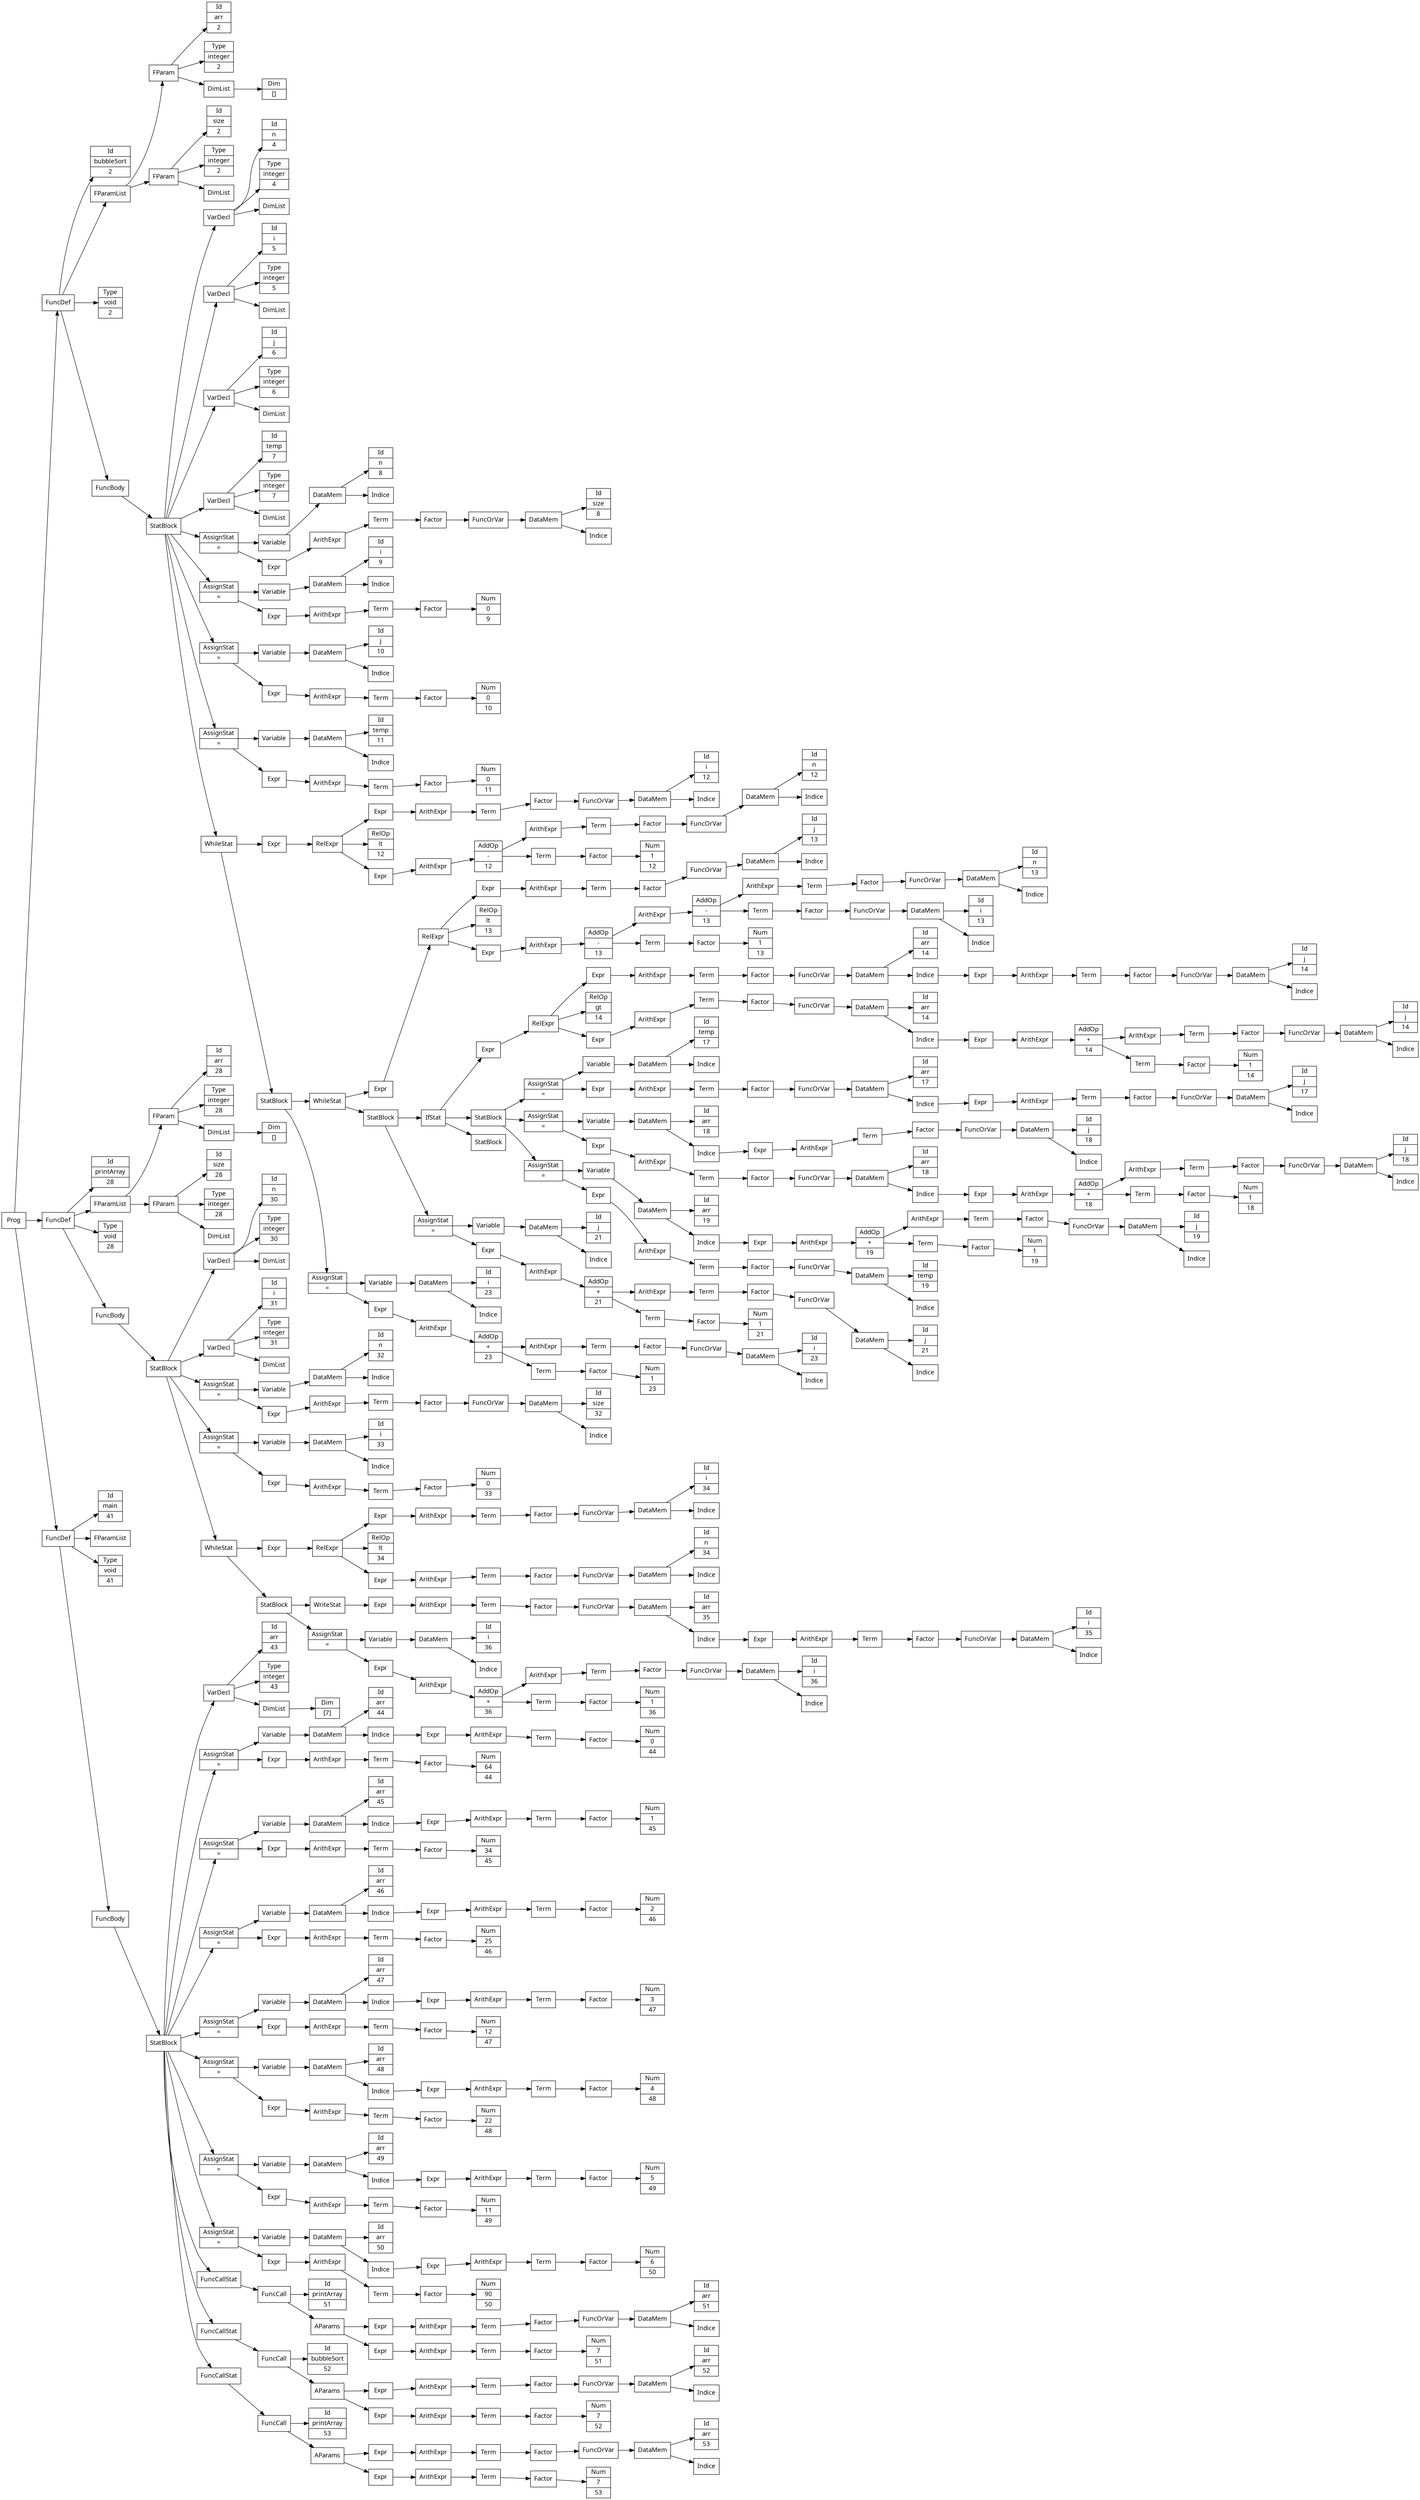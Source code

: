 digraph AST {
node [shape=record];
node [fontname=Sans];charset="UTF-8" splines=true splines=spline rankdir =LR
566 -> 293 -> 0;
0[label="Id | bubbleSort | 2"]
293 -> 10 -> 5 -> 1;
1[label="Id | arr | 2"]
5 -> 2;
2[label="Type | integer | 2"]
5 -> 4 -> 3;
3[label="Dim | []"]
4[label="DimList"];
5[label="FParam"];
10 -> 9 -> 6;
6[label="Id | size | 2"]
9 -> 7;
7[label="Type | integer | 2"]
9 -> 8;
8[label="DimList"]
9[label="FParam"];
10[label="FParamList"];
293 -> 11;
11[label="Type | void | 2"]
293 -> 292 -> 291 -> 15 -> 12;
12[label="Id | n | 4"]
15 -> 13;
13[label="Type | integer | 4"]
15 -> 14;
14[label="DimList"]
15[label="VarDecl"];
291 -> 19 -> 16;
16[label="Id | i | 5"]
19 -> 17;
17[label="Type | integer | 5"]
19 -> 18;
18[label="DimList"]
19[label="VarDecl"];
291 -> 23 -> 20;
20[label="Id | j | 6"]
23 -> 21;
21[label="Type | integer | 6"]
23 -> 22;
22[label="DimList"]
23[label="VarDecl"];
291 -> 27 -> 24;
24[label="Id | temp | 7"]
27 -> 25;
25[label="Type | integer | 7"]
27 -> 26;
26[label="DimList"]
27[label="VarDecl"];
291 -> 40 -> 31 -> 30 -> 28;
28[label="Id | n | 8"]
30 -> 29;
29[label="Indice"]
30[label="DataMem"];
31[label="Variable"];
40 -> 39 -> 38 -> 37 -> 36 -> 35 -> 34 -> 32;
32[label="Id | size | 8"]
34 -> 33;
33[label="Indice"]
34[label="DataMem"];
35[label="FuncOrVar"];
36[label="Factor"];
37[label="Term"];
38[label="ArithExpr"];
39[label="Expr"];
40[label="AssignStat | ="];
291 -> 50 -> 44 -> 43 -> 41;
41[label="Id | i | 9"]
43 -> 42;
42[label="Indice"]
43[label="DataMem"];
44[label="Variable"];
50 -> 49 -> 48 -> 47 -> 46 -> 45;
45[label="Num | 0 | 9"]
46[label="Factor"];
47[label="Term"];
48[label="ArithExpr"];
49[label="Expr"];
50[label="AssignStat | ="];
291 -> 60 -> 54 -> 53 -> 51;
51[label="Id | j | 10"]
53 -> 52;
52[label="Indice"]
53[label="DataMem"];
54[label="Variable"];
60 -> 59 -> 58 -> 57 -> 56 -> 55;
55[label="Num | 0 | 10"]
56[label="Factor"];
57[label="Term"];
58[label="ArithExpr"];
59[label="Expr"];
60[label="AssignStat | ="];
291 -> 70 -> 64 -> 63 -> 61;
61[label="Id | temp | 11"]
63 -> 62;
62[label="Indice"]
63[label="DataMem"];
64[label="Variable"];
70 -> 69 -> 68 -> 67 -> 66 -> 65;
65[label="Num | 0 | 11"]
66[label="Factor"];
67[label="Term"];
68[label="ArithExpr"];
69[label="Expr"];
70[label="AssignStat | ="];
291 -> 290 -> 94 -> 93 -> 78 -> 77 -> 76 -> 75 -> 74 -> 73 -> 71;
71[label="Id | i | 12"]
73 -> 72;
72[label="Indice"]
73[label="DataMem"];
74[label="FuncOrVar"];
75[label="Factor"];
76[label="Term"];
77[label="ArithExpr"];
78[label="Expr"];
93 -> 79;
79[label="RelOp | lt | 12"]
93 -> 92 -> 91 -> 87 -> 86 -> 85 -> 84 -> 83 -> 82 -> 80;
80[label="Id | n | 12"]
82 -> 81;
81[label="Indice"]
82[label="DataMem"];
83[label="FuncOrVar"];
84[label="Factor"];
85[label="Term"];
86[label="ArithExpr"];
87 -> 90 -> 89 -> 88;
88[label="Num | 1 | 12"]
89[label="Factor"];
90[label="Term"];
87[label="AddOp | - | 12"];
91[label="ArithExpr"];
92[label="Expr"];
93[label="RelExpr"];
94[label="Expr"];
290 -> 289 -> 270 -> 126 -> 125 -> 102 -> 101 -> 100 -> 99 -> 98 -> 97 -> 95;
95[label="Id | j | 13"]
97 -> 96;
96[label="Indice"]
97[label="DataMem"];
98[label="FuncOrVar"];
99[label="Factor"];
100[label="Term"];
101[label="ArithExpr"];
102[label="Expr"];
125 -> 103;
103[label="RelOp | lt | 13"]
125 -> 124 -> 123 -> 119 -> 118 -> 111 -> 110 -> 109 -> 108 -> 107 -> 106 -> 104;
104[label="Id | n | 13"]
106 -> 105;
105[label="Indice"]
106[label="DataMem"];
107[label="FuncOrVar"];
108[label="Factor"];
109[label="Term"];
110[label="ArithExpr"];
111 -> 117 -> 116 -> 115 -> 114 -> 112;
112[label="Id | i | 13"]
114 -> 113;
113[label="Indice"]
114[label="DataMem"];
115[label="FuncOrVar"];
116[label="Factor"];
117[label="Term"];
111[label="AddOp | - | 13"];
118[label="ArithExpr"];
119 -> 122 -> 121 -> 120;
120[label="Num | 1 | 13"]
121[label="Factor"];
122[label="Term"];
119[label="AddOp | - | 13"];
123[label="ArithExpr"];
124[label="Expr"];
125[label="RelExpr"];
126[label="Expr"];
270 -> 269 -> 250 -> 166 -> 165 -> 142 -> 141 -> 140 -> 139 -> 138 -> 137 -> 127;
127[label="Id | arr | 14"]
137 -> 136 -> 135 -> 134 -> 133 -> 132 -> 131 -> 130 -> 128;
128[label="Id | j | 14"]
130 -> 129;
129[label="Indice"]
130[label="DataMem"];
131[label="FuncOrVar"];
132[label="Factor"];
133[label="Term"];
134[label="ArithExpr"];
135[label="Expr"];
136[label="Indice"];
137[label="DataMem"];
138[label="FuncOrVar"];
139[label="Factor"];
140[label="Term"];
141[label="ArithExpr"];
142[label="Expr"];
165 -> 143;
143[label="RelOp | gt | 14"]
165 -> 164 -> 163 -> 162 -> 161 -> 160 -> 159 -> 144;
144[label="Id | arr | 14"]
159 -> 158 -> 157 -> 156 -> 152 -> 151 -> 150 -> 149 -> 148 -> 147 -> 145;
145[label="Id | j | 14"]
147 -> 146;
146[label="Indice"]
147[label="DataMem"];
148[label="FuncOrVar"];
149[label="Factor"];
150[label="Term"];
151[label="ArithExpr"];
152 -> 155 -> 154 -> 153;
153[label="Num | 1 | 14"]
154[label="Factor"];
155[label="Term"];
152[label="AddOp | + | 14"];
156[label="ArithExpr"];
157[label="Expr"];
158[label="Indice"];
159[label="DataMem"];
160[label="FuncOrVar"];
161[label="Factor"];
162[label="Term"];
163[label="ArithExpr"];
164[label="Expr"];
165[label="RelExpr"];
166[label="Expr"];
250 -> 248 -> 187 -> 170 -> 169 -> 167;
167[label="Id | temp | 17"]
169 -> 168;
168[label="Indice"]
169[label="DataMem"];
170[label="Variable"];
187 -> 186 -> 185 -> 184 -> 183 -> 182 -> 181 -> 171;
171[label="Id | arr | 17"]
181 -> 180 -> 179 -> 178 -> 177 -> 176 -> 175 -> 174 -> 172;
172[label="Id | j | 17"]
174 -> 173;
173[label="Indice"]
174[label="DataMem"];
175[label="FuncOrVar"];
176[label="Factor"];
177[label="Term"];
178[label="ArithExpr"];
179[label="Expr"];
180[label="Indice"];
181[label="DataMem"];
182[label="FuncOrVar"];
183[label="Factor"];
184[label="Term"];
185[label="ArithExpr"];
186[label="Expr"];
187[label="AssignStat | ="];
248 -> 221 -> 199 -> 198 -> 188;
188[label="Id | arr | 18"]
198 -> 197 -> 196 -> 195 -> 194 -> 193 -> 192 -> 191 -> 189;
189[label="Id | j | 18"]
191 -> 190;
190[label="Indice"]
191[label="DataMem"];
192[label="FuncOrVar"];
193[label="Factor"];
194[label="Term"];
195[label="ArithExpr"];
196[label="Expr"];
197[label="Indice"];
198[label="DataMem"];
199[label="Variable"];
221 -> 220 -> 219 -> 218 -> 217 -> 216 -> 215 -> 200;
200[label="Id | arr | 18"]
215 -> 214 -> 213 -> 212 -> 208 -> 207 -> 206 -> 205 -> 204 -> 203 -> 201;
201[label="Id | j | 18"]
203 -> 202;
202[label="Indice"]
203[label="DataMem"];
204[label="FuncOrVar"];
205[label="Factor"];
206[label="Term"];
207[label="ArithExpr"];
208 -> 211 -> 210 -> 209;
209[label="Num | 1 | 18"]
210[label="Factor"];
211[label="Term"];
208[label="AddOp | + | 18"];
212[label="ArithExpr"];
213[label="Expr"];
214[label="Indice"];
215[label="DataMem"];
216[label="FuncOrVar"];
217[label="Factor"];
218[label="Term"];
219[label="ArithExpr"];
220[label="Expr"];
221[label="AssignStat | ="];
248 -> 247 -> 238 -> 237 -> 222;
222[label="Id | arr | 19"]
237 -> 236 -> 235 -> 234 -> 230 -> 229 -> 228 -> 227 -> 226 -> 225 -> 223;
223[label="Id | j | 19"]
225 -> 224;
224[label="Indice"]
225[label="DataMem"];
226[label="FuncOrVar"];
227[label="Factor"];
228[label="Term"];
229[label="ArithExpr"];
230 -> 233 -> 232 -> 231;
231[label="Num | 1 | 19"]
232[label="Factor"];
233[label="Term"];
230[label="AddOp | + | 19"];
234[label="ArithExpr"];
235[label="Expr"];
236[label="Indice"];
237[label="DataMem"];
238[label="Variable"];
247 -> 246 -> 245 -> 244 -> 243 -> 242 -> 241 -> 239;
239[label="Id | temp | 19"]
241 -> 240;
240[label="Indice"]
241[label="DataMem"];
242[label="FuncOrVar"];
243[label="Factor"];
244[label="Term"];
245[label="ArithExpr"];
246[label="Expr"];
247[label="AssignStat | ="];
248[label="StatBlock"];
250 -> 249;
249[label="StatBlock"]
250[label="IfStat"];
269 -> 268 -> 254 -> 253 -> 251;
251[label="Id | j | 21"]
253 -> 252;
252[label="Indice"]
253[label="DataMem"];
254[label="Variable"];
268 -> 267 -> 266 -> 262 -> 261 -> 260 -> 259 -> 258 -> 257 -> 255;
255[label="Id | j | 21"]
257 -> 256;
256[label="Indice"]
257[label="DataMem"];
258[label="FuncOrVar"];
259[label="Factor"];
260[label="Term"];
261[label="ArithExpr"];
262 -> 265 -> 264 -> 263;
263[label="Num | 1 | 21"]
264[label="Factor"];
265[label="Term"];
262[label="AddOp | + | 21"];
266[label="ArithExpr"];
267[label="Expr"];
268[label="AssignStat | ="];
269[label="StatBlock"];
270[label="WhileStat"];
289 -> 288 -> 274 -> 273 -> 271;
271[label="Id | i | 23"]
273 -> 272;
272[label="Indice"]
273[label="DataMem"];
274[label="Variable"];
288 -> 287 -> 286 -> 282 -> 281 -> 280 -> 279 -> 278 -> 277 -> 275;
275[label="Id | i | 23"]
277 -> 276;
276[label="Indice"]
277[label="DataMem"];
278[label="FuncOrVar"];
279[label="Factor"];
280[label="Term"];
281[label="ArithExpr"];
282 -> 285 -> 284 -> 283;
283[label="Num | 1 | 23"]
284[label="Factor"];
285[label="Term"];
282[label="AddOp | + | 23"];
286[label="ArithExpr"];
287[label="Expr"];
288[label="AssignStat | ="];
289[label="StatBlock"];
290[label="WhileStat"];
291[label="StatBlock"];
292[label="FuncBody"];
293[label="FuncDef"];
566 -> 395 -> 294;
294[label="Id | printArray | 28"]
395 -> 304 -> 299 -> 295;
295[label="Id | arr | 28"]
299 -> 296;
296[label="Type | integer | 28"]
299 -> 298 -> 297;
297[label="Dim | []"]
298[label="DimList"];
299[label="FParam"];
304 -> 303 -> 300;
300[label="Id | size | 28"]
303 -> 301;
301[label="Type | integer | 28"]
303 -> 302;
302[label="DimList"]
303[label="FParam"];
304[label="FParamList"];
395 -> 305;
305[label="Type | void | 28"]
395 -> 394 -> 393 -> 309 -> 306;
306[label="Id | n | 30"]
309 -> 307;
307[label="Type | integer | 30"]
309 -> 308;
308[label="DimList"]
309[label="VarDecl"];
393 -> 313 -> 310;
310[label="Id | i | 31"]
313 -> 311;
311[label="Type | integer | 31"]
313 -> 312;
312[label="DimList"]
313[label="VarDecl"];
393 -> 326 -> 317 -> 316 -> 314;
314[label="Id | n | 32"]
316 -> 315;
315[label="Indice"]
316[label="DataMem"];
317[label="Variable"];
326 -> 325 -> 324 -> 323 -> 322 -> 321 -> 320 -> 318;
318[label="Id | size | 32"]
320 -> 319;
319[label="Indice"]
320[label="DataMem"];
321[label="FuncOrVar"];
322[label="Factor"];
323[label="Term"];
324[label="ArithExpr"];
325[label="Expr"];
326[label="AssignStat | ="];
393 -> 336 -> 330 -> 329 -> 327;
327[label="Id | i | 33"]
329 -> 328;
328[label="Indice"]
329[label="DataMem"];
330[label="Variable"];
336 -> 335 -> 334 -> 333 -> 332 -> 331;
331[label="Num | 0 | 33"]
332[label="Factor"];
333[label="Term"];
334[label="ArithExpr"];
335[label="Expr"];
336[label="AssignStat | ="];
393 -> 392 -> 355 -> 354 -> 344 -> 343 -> 342 -> 341 -> 340 -> 339 -> 337;
337[label="Id | i | 34"]
339 -> 338;
338[label="Indice"]
339[label="DataMem"];
340[label="FuncOrVar"];
341[label="Factor"];
342[label="Term"];
343[label="ArithExpr"];
344[label="Expr"];
354 -> 345;
345[label="RelOp | lt | 34"]
354 -> 353 -> 352 -> 351 -> 350 -> 349 -> 348 -> 346;
346[label="Id | n | 34"]
348 -> 347;
347[label="Indice"]
348[label="DataMem"];
349[label="FuncOrVar"];
350[label="Factor"];
351[label="Term"];
352[label="ArithExpr"];
353[label="Expr"];
354[label="RelExpr"];
355[label="Expr"];
392 -> 391 -> 372 -> 371 -> 370 -> 369 -> 368 -> 367 -> 366 -> 356;
356[label="Id | arr | 35"]
366 -> 365 -> 364 -> 363 -> 362 -> 361 -> 360 -> 359 -> 357;
357[label="Id | i | 35"]
359 -> 358;
358[label="Indice"]
359[label="DataMem"];
360[label="FuncOrVar"];
361[label="Factor"];
362[label="Term"];
363[label="ArithExpr"];
364[label="Expr"];
365[label="Indice"];
366[label="DataMem"];
367[label="FuncOrVar"];
368[label="Factor"];
369[label="Term"];
370[label="ArithExpr"];
371[label="Expr"];
372[label="WriteStat"];
391 -> 390 -> 376 -> 375 -> 373;
373[label="Id | i | 36"]
375 -> 374;
374[label="Indice"]
375[label="DataMem"];
376[label="Variable"];
390 -> 389 -> 388 -> 384 -> 383 -> 382 -> 381 -> 380 -> 379 -> 377;
377[label="Id | i | 36"]
379 -> 378;
378[label="Indice"]
379[label="DataMem"];
380[label="FuncOrVar"];
381[label="Factor"];
382[label="Term"];
383[label="ArithExpr"];
384 -> 387 -> 386 -> 385;
385[label="Num | 1 | 36"]
386[label="Factor"];
387[label="Term"];
384[label="AddOp | + | 36"];
388[label="ArithExpr"];
389[label="Expr"];
390[label="AssignStat | ="];
391[label="StatBlock"];
392[label="WhileStat"];
393[label="StatBlock"];
394[label="FuncBody"];
395[label="FuncDef"];
566 -> 565 -> 396;
396[label="Id | main | 41"]
565 -> 397;
397[label="FParamList"]
565 -> 398;
398[label="Type | void | 41"]
565 -> 564 -> 563 -> 403 -> 399;
399[label="Id | arr | 43"]
403 -> 400;
400[label="Type | integer | 43"]
403 -> 402 -> 401;
401[label="Dim | [7]"]
402[label="DimList"];
403[label="VarDecl"];
563 -> 418 -> 412 -> 411 -> 404;
404[label="Id | arr | 44"]
411 -> 410 -> 409 -> 408 -> 407 -> 406 -> 405;
405[label="Num | 0 | 44"]
406[label="Factor"];
407[label="Term"];
408[label="ArithExpr"];
409[label="Expr"];
410[label="Indice"];
411[label="DataMem"];
412[label="Variable"];
418 -> 417 -> 416 -> 415 -> 414 -> 413;
413[label="Num | 64 | 44"]
414[label="Factor"];
415[label="Term"];
416[label="ArithExpr"];
417[label="Expr"];
418[label="AssignStat | ="];
563 -> 433 -> 427 -> 426 -> 419;
419[label="Id | arr | 45"]
426 -> 425 -> 424 -> 423 -> 422 -> 421 -> 420;
420[label="Num | 1 | 45"]
421[label="Factor"];
422[label="Term"];
423[label="ArithExpr"];
424[label="Expr"];
425[label="Indice"];
426[label="DataMem"];
427[label="Variable"];
433 -> 432 -> 431 -> 430 -> 429 -> 428;
428[label="Num | 34 | 45"]
429[label="Factor"];
430[label="Term"];
431[label="ArithExpr"];
432[label="Expr"];
433[label="AssignStat | ="];
563 -> 448 -> 442 -> 441 -> 434;
434[label="Id | arr | 46"]
441 -> 440 -> 439 -> 438 -> 437 -> 436 -> 435;
435[label="Num | 2 | 46"]
436[label="Factor"];
437[label="Term"];
438[label="ArithExpr"];
439[label="Expr"];
440[label="Indice"];
441[label="DataMem"];
442[label="Variable"];
448 -> 447 -> 446 -> 445 -> 444 -> 443;
443[label="Num | 25 | 46"]
444[label="Factor"];
445[label="Term"];
446[label="ArithExpr"];
447[label="Expr"];
448[label="AssignStat | ="];
563 -> 463 -> 457 -> 456 -> 449;
449[label="Id | arr | 47"]
456 -> 455 -> 454 -> 453 -> 452 -> 451 -> 450;
450[label="Num | 3 | 47"]
451[label="Factor"];
452[label="Term"];
453[label="ArithExpr"];
454[label="Expr"];
455[label="Indice"];
456[label="DataMem"];
457[label="Variable"];
463 -> 462 -> 461 -> 460 -> 459 -> 458;
458[label="Num | 12 | 47"]
459[label="Factor"];
460[label="Term"];
461[label="ArithExpr"];
462[label="Expr"];
463[label="AssignStat | ="];
563 -> 478 -> 472 -> 471 -> 464;
464[label="Id | arr | 48"]
471 -> 470 -> 469 -> 468 -> 467 -> 466 -> 465;
465[label="Num | 4 | 48"]
466[label="Factor"];
467[label="Term"];
468[label="ArithExpr"];
469[label="Expr"];
470[label="Indice"];
471[label="DataMem"];
472[label="Variable"];
478 -> 477 -> 476 -> 475 -> 474 -> 473;
473[label="Num | 22 | 48"]
474[label="Factor"];
475[label="Term"];
476[label="ArithExpr"];
477[label="Expr"];
478[label="AssignStat | ="];
563 -> 493 -> 487 -> 486 -> 479;
479[label="Id | arr | 49"]
486 -> 485 -> 484 -> 483 -> 482 -> 481 -> 480;
480[label="Num | 5 | 49"]
481[label="Factor"];
482[label="Term"];
483[label="ArithExpr"];
484[label="Expr"];
485[label="Indice"];
486[label="DataMem"];
487[label="Variable"];
493 -> 492 -> 491 -> 490 -> 489 -> 488;
488[label="Num | 11 | 49"]
489[label="Factor"];
490[label="Term"];
491[label="ArithExpr"];
492[label="Expr"];
493[label="AssignStat | ="];
563 -> 508 -> 502 -> 501 -> 494;
494[label="Id | arr | 50"]
501 -> 500 -> 499 -> 498 -> 497 -> 496 -> 495;
495[label="Num | 6 | 50"]
496[label="Factor"];
497[label="Term"];
498[label="ArithExpr"];
499[label="Expr"];
500[label="Indice"];
501[label="DataMem"];
502[label="Variable"];
508 -> 507 -> 506 -> 505 -> 504 -> 503;
503[label="Num | 90 | 50"]
504[label="Factor"];
505[label="Term"];
506[label="ArithExpr"];
507[label="Expr"];
508[label="AssignStat | ="];
563 -> 526 -> 525 -> 509;
509[label="Id | printArray | 51"]
525 -> 524 -> 518 -> 517 -> 516 -> 515 -> 514 -> 513 -> 511;
511[label="Id | arr | 51"]
513 -> 512;
512[label="Indice"]
513[label="DataMem"];
514[label="FuncOrVar"];
515[label="Factor"];
516[label="Term"];
517[label="ArithExpr"];
518[label="Expr"];
524 -> 523 -> 522 -> 521 -> 520 -> 519;
519[label="Num | 7 | 51"]
520[label="Factor"];
521[label="Term"];
522[label="ArithExpr"];
523[label="Expr"];
524[label="AParams"];
525[label="FuncCall"];
526[label="FuncCallStat"];
563 -> 544 -> 543 -> 527;
527[label="Id | bubbleSort | 52"]
543 -> 542 -> 536 -> 535 -> 534 -> 533 -> 532 -> 531 -> 529;
529[label="Id | arr | 52"]
531 -> 530;
530[label="Indice"]
531[label="DataMem"];
532[label="FuncOrVar"];
533[label="Factor"];
534[label="Term"];
535[label="ArithExpr"];
536[label="Expr"];
542 -> 541 -> 540 -> 539 -> 538 -> 537;
537[label="Num | 7 | 52"]
538[label="Factor"];
539[label="Term"];
540[label="ArithExpr"];
541[label="Expr"];
542[label="AParams"];
543[label="FuncCall"];
544[label="FuncCallStat"];
563 -> 562 -> 561 -> 545;
545[label="Id | printArray | 53"]
561 -> 560 -> 554 -> 553 -> 552 -> 551 -> 550 -> 549 -> 547;
547[label="Id | arr | 53"]
549 -> 548;
548[label="Indice"]
549[label="DataMem"];
550[label="FuncOrVar"];
551[label="Factor"];
552[label="Term"];
553[label="ArithExpr"];
554[label="Expr"];
560 -> 559 -> 558 -> 557 -> 556 -> 555;
555[label="Num | 7 | 53"]
556[label="Factor"];
557[label="Term"];
558[label="ArithExpr"];
559[label="Expr"];
560[label="AParams"];
561[label="FuncCall"];
562[label="FuncCallStat"];
563[label="StatBlock"];
564[label="FuncBody"];
565[label="FuncDef"];
566[label="Prog"];
}